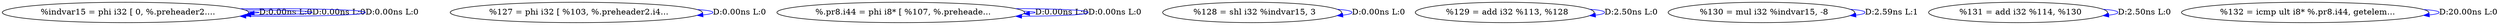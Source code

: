 digraph {
Node0x30659c0[label="  %indvar15 = phi i32 [ 0, %.preheader2...."];
Node0x30659c0 -> Node0x30659c0[label="D:0.00ns L:0",color=blue];
Node0x30659c0 -> Node0x30659c0[label="D:0.00ns L:0",color=blue];
Node0x30659c0 -> Node0x30659c0[label="D:0.00ns L:0",color=blue];
Node0x3065aa0[label="  %127 = phi i32 [ %103, %.preheader2.i4..."];
Node0x3065aa0 -> Node0x3065aa0[label="D:0.00ns L:0",color=blue];
Node0x3065b80[label="  %.pr8.i44 = phi i8* [ %107, %.preheade..."];
Node0x3065b80 -> Node0x3065b80[label="D:0.00ns L:0",color=blue];
Node0x3065b80 -> Node0x3065b80[label="D:0.00ns L:0",color=blue];
Node0x3065c60[label="  %128 = shl i32 %indvar15, 3"];
Node0x3065c60 -> Node0x3065c60[label="D:0.00ns L:0",color=blue];
Node0x3065d40[label="  %129 = add i32 %113, %128"];
Node0x3065d40 -> Node0x3065d40[label="D:2.50ns L:0",color=blue];
Node0x306cce0[label="  %130 = mul i32 %indvar15, -8"];
Node0x306cce0 -> Node0x306cce0[label="D:2.59ns L:1",color=blue];
Node0x306cdc0[label="  %131 = add i32 %114, %130"];
Node0x306cdc0 -> Node0x306cdc0[label="D:2.50ns L:0",color=blue];
Node0x306cea0[label="  %132 = icmp ult i8* %.pr8.i44, getelem..."];
Node0x306cea0 -> Node0x306cea0[label="D:20.00ns L:0",color=blue];
}
